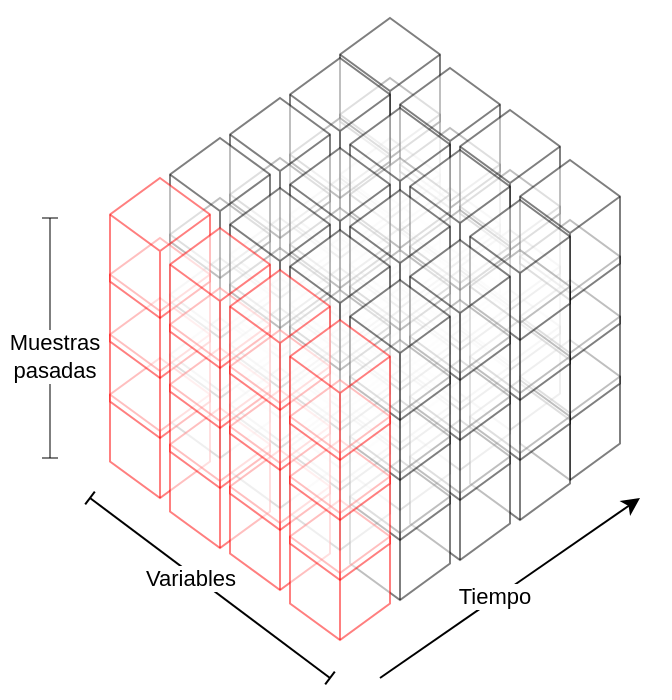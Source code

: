 <mxfile>
    <diagram id="YDHxZ3cZUokYSzvtKcQt" name="time_split">
        <mxGraphModel dx="1059" dy="787" grid="1" gridSize="10" guides="1" tooltips="1" connect="1" arrows="1" fold="1" page="1" pageScale="1" pageWidth="850" pageHeight="1100" math="0" shadow="0">
            <root>
                <mxCell id="0"/>
                <mxCell id="1" parent="0"/>
                <mxCell id="92" value="" style="rounded=0;whiteSpace=wrap;html=1;strokeColor=none;" parent="1" vertex="1">
                    <mxGeometry x="205" y="111" width="335" height="349" as="geometry"/>
                </mxCell>
                <mxCell id="2" value="" style="html=1;whiteSpace=wrap;shape=isoCube2;backgroundOutline=1;isoAngle=22.3;rotation=0;opacity=50;" parent="1" vertex="1">
                    <mxGeometry x="375" y="210" width="50" height="70" as="geometry"/>
                </mxCell>
                <mxCell id="3" value="" style="endArrow=classic;html=1;" parent="1" edge="1">
                    <mxGeometry width="50" height="50" relative="1" as="geometry">
                        <mxPoint x="395" y="450" as="sourcePoint"/>
                        <mxPoint x="525" y="360" as="targetPoint"/>
                    </mxGeometry>
                </mxCell>
                <mxCell id="4" value="Tiempo" style="edgeLabel;html=1;align=center;verticalAlign=middle;resizable=0;points=[];" parent="3" vertex="1" connectable="0">
                    <mxGeometry x="0.157" relative="1" as="geometry">
                        <mxPoint x="-18" y="11" as="offset"/>
                    </mxGeometry>
                </mxCell>
                <mxCell id="7" value="" style="endArrow=baseDash;startArrow=baseDash;html=1;startFill=0;endFill=0;" parent="1" edge="1">
                    <mxGeometry width="50" height="50" relative="1" as="geometry">
                        <mxPoint x="250" y="360" as="sourcePoint"/>
                        <mxPoint x="370" y="450" as="targetPoint"/>
                    </mxGeometry>
                </mxCell>
                <mxCell id="8" value="Variables" style="edgeLabel;html=1;align=center;verticalAlign=middle;resizable=0;points=[];" parent="7" vertex="1" connectable="0">
                    <mxGeometry x="-0.144" y="-2" relative="1" as="geometry">
                        <mxPoint as="offset"/>
                    </mxGeometry>
                </mxCell>
                <mxCell id="11" value="" style="endArrow=baseDash;startArrow=baseDash;html=1;endFill=0;startFill=0;opacity=50;" parent="1" edge="1">
                    <mxGeometry width="50" height="50" relative="1" as="geometry">
                        <mxPoint x="230" y="340" as="sourcePoint"/>
                        <mxPoint x="230" y="220" as="targetPoint"/>
                    </mxGeometry>
                </mxCell>
                <mxCell id="12" value="Muestras &lt;br&gt;pasadas" style="edgeLabel;html=1;align=center;verticalAlign=middle;resizable=0;points=[];" parent="11" vertex="1" connectable="0">
                    <mxGeometry x="-0.144" y="-2" relative="1" as="geometry">
                        <mxPoint as="offset"/>
                    </mxGeometry>
                </mxCell>
                <mxCell id="13" value="" style="html=1;whiteSpace=wrap;shape=isoCube2;backgroundOutline=1;isoAngle=22.3;rotation=0;opacity=50;" parent="1" vertex="1">
                    <mxGeometry x="375" y="180" width="50" height="70" as="geometry"/>
                </mxCell>
                <mxCell id="14" value="" style="html=1;whiteSpace=wrap;shape=isoCube2;backgroundOutline=1;isoAngle=22.3;rotation=0;opacity=50;" parent="1" vertex="1">
                    <mxGeometry x="375" y="150" width="50" height="70" as="geometry"/>
                </mxCell>
                <mxCell id="15" value="" style="html=1;whiteSpace=wrap;shape=isoCube2;backgroundOutline=1;isoAngle=22.3;rotation=0;opacity=50;" parent="1" vertex="1">
                    <mxGeometry x="375" y="120" width="50" height="70" as="geometry"/>
                </mxCell>
                <mxCell id="16" value="" style="html=1;whiteSpace=wrap;shape=isoCube2;backgroundOutline=1;isoAngle=22.3;rotation=0;opacity=50;" parent="1" vertex="1">
                    <mxGeometry x="350" y="230" width="50" height="70" as="geometry"/>
                </mxCell>
                <mxCell id="17" value="" style="html=1;whiteSpace=wrap;shape=isoCube2;backgroundOutline=1;isoAngle=22.3;rotation=0;opacity=50;" parent="1" vertex="1">
                    <mxGeometry x="350" y="200" width="50" height="70" as="geometry"/>
                </mxCell>
                <mxCell id="18" value="" style="html=1;whiteSpace=wrap;shape=isoCube2;backgroundOutline=1;isoAngle=22.3;rotation=0;opacity=50;" parent="1" vertex="1">
                    <mxGeometry x="350" y="170" width="50" height="70" as="geometry"/>
                </mxCell>
                <mxCell id="19" value="" style="html=1;whiteSpace=wrap;shape=isoCube2;backgroundOutline=1;isoAngle=22.3;rotation=0;opacity=50;" parent="1" vertex="1">
                    <mxGeometry x="350" y="140" width="50" height="70" as="geometry"/>
                </mxCell>
                <mxCell id="20" value="" style="html=1;whiteSpace=wrap;shape=isoCube2;backgroundOutline=1;isoAngle=22.3;rotation=0;opacity=50;" parent="1" vertex="1">
                    <mxGeometry x="320" y="250" width="50" height="70" as="geometry"/>
                </mxCell>
                <mxCell id="21" value="" style="html=1;whiteSpace=wrap;shape=isoCube2;backgroundOutline=1;isoAngle=22.3;rotation=0;opacity=50;" parent="1" vertex="1">
                    <mxGeometry x="320" y="220" width="50" height="70" as="geometry"/>
                </mxCell>
                <mxCell id="22" value="" style="html=1;whiteSpace=wrap;shape=isoCube2;backgroundOutline=1;isoAngle=22.3;rotation=0;opacity=50;" parent="1" vertex="1">
                    <mxGeometry x="320" y="190" width="50" height="70" as="geometry"/>
                </mxCell>
                <mxCell id="23" value="" style="html=1;whiteSpace=wrap;shape=isoCube2;backgroundOutline=1;isoAngle=22.3;rotation=0;opacity=50;" parent="1" vertex="1">
                    <mxGeometry x="320" y="160" width="50" height="70" as="geometry"/>
                </mxCell>
                <mxCell id="24" value="" style="html=1;whiteSpace=wrap;shape=isoCube2;backgroundOutline=1;isoAngle=22.3;rotation=0;opacity=50;" parent="1" vertex="1">
                    <mxGeometry x="290" y="270" width="50" height="70" as="geometry"/>
                </mxCell>
                <mxCell id="25" value="" style="html=1;whiteSpace=wrap;shape=isoCube2;backgroundOutline=1;isoAngle=22.3;rotation=0;opacity=50;" parent="1" vertex="1">
                    <mxGeometry x="290" y="240" width="50" height="70" as="geometry"/>
                </mxCell>
                <mxCell id="26" value="" style="html=1;whiteSpace=wrap;shape=isoCube2;backgroundOutline=1;isoAngle=22.3;rotation=0;opacity=50;" parent="1" vertex="1">
                    <mxGeometry x="290" y="210" width="50" height="70" as="geometry"/>
                </mxCell>
                <mxCell id="27" value="" style="html=1;whiteSpace=wrap;shape=isoCube2;backgroundOutline=1;isoAngle=22.3;rotation=0;opacity=50;" parent="1" vertex="1">
                    <mxGeometry x="290" y="180" width="50" height="70" as="geometry"/>
                </mxCell>
                <mxCell id="28" value="" style="html=1;whiteSpace=wrap;shape=isoCube2;backgroundOutline=1;isoAngle=22.3;rotation=0;opacity=50;strokeColor=#FF0000;" parent="1" vertex="1">
                    <mxGeometry x="260" y="290" width="50" height="70" as="geometry"/>
                </mxCell>
                <mxCell id="29" value="" style="html=1;whiteSpace=wrap;shape=isoCube2;backgroundOutline=1;isoAngle=22.3;rotation=0;opacity=50;strokeColor=#FF0000;" parent="1" vertex="1">
                    <mxGeometry x="260" y="260" width="50" height="70" as="geometry"/>
                </mxCell>
                <mxCell id="30" value="" style="html=1;whiteSpace=wrap;shape=isoCube2;backgroundOutline=1;isoAngle=22.3;rotation=0;opacity=50;strokeColor=#FF0000;" parent="1" vertex="1">
                    <mxGeometry x="260" y="230" width="50" height="70" as="geometry"/>
                </mxCell>
                <mxCell id="31" value="" style="html=1;whiteSpace=wrap;shape=isoCube2;backgroundOutline=1;isoAngle=22.3;rotation=0;opacity=50;strokeColor=#FF0000;" parent="1" vertex="1">
                    <mxGeometry x="260" y="200" width="50" height="70" as="geometry"/>
                </mxCell>
                <mxCell id="32" value="" style="html=1;whiteSpace=wrap;shape=isoCube2;backgroundOutline=1;isoAngle=22.3;rotation=0;opacity=50;" parent="1" vertex="1">
                    <mxGeometry x="405" y="235" width="50" height="70" as="geometry"/>
                </mxCell>
                <mxCell id="33" value="" style="html=1;whiteSpace=wrap;shape=isoCube2;backgroundOutline=1;isoAngle=22.3;rotation=0;opacity=50;" parent="1" vertex="1">
                    <mxGeometry x="405" y="205" width="50" height="70" as="geometry"/>
                </mxCell>
                <mxCell id="34" value="" style="html=1;whiteSpace=wrap;shape=isoCube2;backgroundOutline=1;isoAngle=22.3;rotation=0;opacity=50;" parent="1" vertex="1">
                    <mxGeometry x="405" y="175" width="50" height="70" as="geometry"/>
                </mxCell>
                <mxCell id="35" value="" style="html=1;whiteSpace=wrap;shape=isoCube2;backgroundOutline=1;isoAngle=22.3;rotation=0;opacity=50;" parent="1" vertex="1">
                    <mxGeometry x="405" y="145" width="50" height="70" as="geometry"/>
                </mxCell>
                <mxCell id="36" value="" style="html=1;whiteSpace=wrap;shape=isoCube2;backgroundOutline=1;isoAngle=22.3;rotation=0;opacity=50;" parent="1" vertex="1">
                    <mxGeometry x="380" y="255" width="50" height="70" as="geometry"/>
                </mxCell>
                <mxCell id="37" value="" style="html=1;whiteSpace=wrap;shape=isoCube2;backgroundOutline=1;isoAngle=22.3;rotation=0;opacity=50;" parent="1" vertex="1">
                    <mxGeometry x="380" y="225" width="50" height="70" as="geometry"/>
                </mxCell>
                <mxCell id="38" value="" style="html=1;whiteSpace=wrap;shape=isoCube2;backgroundOutline=1;isoAngle=22.3;rotation=0;opacity=50;" parent="1" vertex="1">
                    <mxGeometry x="380" y="190" width="50" height="75" as="geometry"/>
                </mxCell>
                <mxCell id="39" value="" style="html=1;whiteSpace=wrap;shape=isoCube2;backgroundOutline=1;isoAngle=22.3;rotation=0;opacity=50;" parent="1" vertex="1">
                    <mxGeometry x="380" y="165" width="50" height="70" as="geometry"/>
                </mxCell>
                <mxCell id="40" value="" style="html=1;whiteSpace=wrap;shape=isoCube2;backgroundOutline=1;isoAngle=22.3;rotation=0;opacity=50;" parent="1" vertex="1">
                    <mxGeometry x="350" y="275" width="50" height="70" as="geometry"/>
                </mxCell>
                <mxCell id="41" value="" style="html=1;whiteSpace=wrap;shape=isoCube2;backgroundOutline=1;isoAngle=22.3;rotation=0;opacity=50;" parent="1" vertex="1">
                    <mxGeometry x="350" y="245" width="50" height="70" as="geometry"/>
                </mxCell>
                <mxCell id="42" value="" style="html=1;whiteSpace=wrap;shape=isoCube2;backgroundOutline=1;isoAngle=22.3;rotation=0;opacity=50;" parent="1" vertex="1">
                    <mxGeometry x="350" y="215" width="50" height="70" as="geometry"/>
                </mxCell>
                <mxCell id="43" value="" style="html=1;whiteSpace=wrap;shape=isoCube2;backgroundOutline=1;isoAngle=22.3;rotation=0;opacity=50;" parent="1" vertex="1">
                    <mxGeometry x="350" y="185" width="50" height="70" as="geometry"/>
                </mxCell>
                <mxCell id="44" value="" style="html=1;whiteSpace=wrap;shape=isoCube2;backgroundOutline=1;isoAngle=22.3;rotation=0;opacity=50;" parent="1" vertex="1">
                    <mxGeometry x="320" y="295" width="50" height="70" as="geometry"/>
                </mxCell>
                <mxCell id="45" value="" style="html=1;whiteSpace=wrap;shape=isoCube2;backgroundOutline=1;isoAngle=22.3;rotation=0;opacity=50;" parent="1" vertex="1">
                    <mxGeometry x="320" y="265" width="50" height="70" as="geometry"/>
                </mxCell>
                <mxCell id="46" value="" style="html=1;whiteSpace=wrap;shape=isoCube2;backgroundOutline=1;isoAngle=22.3;rotation=0;opacity=50;" parent="1" vertex="1">
                    <mxGeometry x="320" y="235" width="50" height="70" as="geometry"/>
                </mxCell>
                <mxCell id="47" value="" style="html=1;whiteSpace=wrap;shape=isoCube2;backgroundOutline=1;isoAngle=22.3;rotation=0;opacity=50;" parent="1" vertex="1">
                    <mxGeometry x="320" y="205" width="50" height="70" as="geometry"/>
                </mxCell>
                <mxCell id="48" value="" style="html=1;whiteSpace=wrap;shape=isoCube2;backgroundOutline=1;isoAngle=22.3;rotation=0;opacity=50;strokeColor=#FF0000;" parent="1" vertex="1">
                    <mxGeometry x="290" y="315" width="50" height="70" as="geometry"/>
                </mxCell>
                <mxCell id="49" value="" style="html=1;whiteSpace=wrap;shape=isoCube2;backgroundOutline=1;isoAngle=22.3;rotation=0;opacity=50;strokeColor=#FF0000;" parent="1" vertex="1">
                    <mxGeometry x="290" y="285" width="50" height="70" as="geometry"/>
                </mxCell>
                <mxCell id="50" value="" style="html=1;whiteSpace=wrap;shape=isoCube2;backgroundOutline=1;isoAngle=22.3;rotation=0;opacity=50;strokeColor=#FF0000;" parent="1" vertex="1">
                    <mxGeometry x="290" y="255" width="50" height="70" as="geometry"/>
                </mxCell>
                <mxCell id="51" value="" style="html=1;whiteSpace=wrap;shape=isoCube2;backgroundOutline=1;isoAngle=22.3;rotation=0;opacity=50;strokeColor=#FF0000;" parent="1" vertex="1">
                    <mxGeometry x="290" y="225" width="50" height="70" as="geometry"/>
                </mxCell>
                <mxCell id="52" value="" style="html=1;whiteSpace=wrap;shape=isoCube2;backgroundOutline=1;isoAngle=22.3;rotation=0;opacity=50;" parent="1" vertex="1">
                    <mxGeometry x="435" y="256" width="50" height="70" as="geometry"/>
                </mxCell>
                <mxCell id="53" value="" style="html=1;whiteSpace=wrap;shape=isoCube2;backgroundOutline=1;isoAngle=22.3;rotation=0;opacity=50;" parent="1" vertex="1">
                    <mxGeometry x="435" y="226" width="50" height="70" as="geometry"/>
                </mxCell>
                <mxCell id="54" value="" style="html=1;whiteSpace=wrap;shape=isoCube2;backgroundOutline=1;isoAngle=22.3;rotation=0;opacity=50;" parent="1" vertex="1">
                    <mxGeometry x="435" y="196" width="50" height="70" as="geometry"/>
                </mxCell>
                <mxCell id="55" value="" style="html=1;whiteSpace=wrap;shape=isoCube2;backgroundOutline=1;isoAngle=22.3;rotation=0;opacity=50;" parent="1" vertex="1">
                    <mxGeometry x="435" y="166" width="50" height="70" as="geometry"/>
                </mxCell>
                <mxCell id="56" value="" style="html=1;whiteSpace=wrap;shape=isoCube2;backgroundOutline=1;isoAngle=22.3;rotation=0;opacity=50;" parent="1" vertex="1">
                    <mxGeometry x="410" y="276" width="50" height="70" as="geometry"/>
                </mxCell>
                <mxCell id="57" value="" style="html=1;whiteSpace=wrap;shape=isoCube2;backgroundOutline=1;isoAngle=22.3;rotation=0;opacity=50;" parent="1" vertex="1">
                    <mxGeometry x="410" y="246" width="50" height="70" as="geometry"/>
                </mxCell>
                <mxCell id="58" value="" style="html=1;whiteSpace=wrap;shape=isoCube2;backgroundOutline=1;isoAngle=22.3;rotation=0;opacity=50;" parent="1" vertex="1">
                    <mxGeometry x="410" y="216" width="50" height="70" as="geometry"/>
                </mxCell>
                <mxCell id="59" value="" style="html=1;whiteSpace=wrap;shape=isoCube2;backgroundOutline=1;isoAngle=22.3;rotation=0;opacity=50;" parent="1" vertex="1">
                    <mxGeometry x="410" y="186" width="50" height="70" as="geometry"/>
                </mxCell>
                <mxCell id="60" value="" style="html=1;whiteSpace=wrap;shape=isoCube2;backgroundOutline=1;isoAngle=22.3;rotation=0;opacity=50;" parent="1" vertex="1">
                    <mxGeometry x="380" y="296" width="50" height="70" as="geometry"/>
                </mxCell>
                <mxCell id="61" value="" style="html=1;whiteSpace=wrap;shape=isoCube2;backgroundOutline=1;isoAngle=22.3;rotation=0;opacity=50;" parent="1" vertex="1">
                    <mxGeometry x="380" y="266" width="50" height="70" as="geometry"/>
                </mxCell>
                <mxCell id="62" value="" style="html=1;whiteSpace=wrap;shape=isoCube2;backgroundOutline=1;isoAngle=22.3;rotation=0;opacity=50;" parent="1" vertex="1">
                    <mxGeometry x="380" y="236" width="50" height="70" as="geometry"/>
                </mxCell>
                <mxCell id="63" value="" style="html=1;whiteSpace=wrap;shape=isoCube2;backgroundOutline=1;isoAngle=22.3;rotation=0;opacity=50;" parent="1" vertex="1">
                    <mxGeometry x="380" y="206" width="50" height="70" as="geometry"/>
                </mxCell>
                <mxCell id="64" value="" style="html=1;whiteSpace=wrap;shape=isoCube2;backgroundOutline=1;isoAngle=22.3;rotation=0;opacity=50;" parent="1" vertex="1">
                    <mxGeometry x="350" y="316" width="50" height="70" as="geometry"/>
                </mxCell>
                <mxCell id="65" value="" style="html=1;whiteSpace=wrap;shape=isoCube2;backgroundOutline=1;isoAngle=22.3;rotation=0;opacity=50;" parent="1" vertex="1">
                    <mxGeometry x="350" y="286" width="50" height="70" as="geometry"/>
                </mxCell>
                <mxCell id="66" value="" style="html=1;whiteSpace=wrap;shape=isoCube2;backgroundOutline=1;isoAngle=22.3;rotation=0;opacity=50;" parent="1" vertex="1">
                    <mxGeometry x="350" y="256" width="50" height="70" as="geometry"/>
                </mxCell>
                <mxCell id="67" value="" style="html=1;whiteSpace=wrap;shape=isoCube2;backgroundOutline=1;isoAngle=22.3;rotation=0;opacity=50;" parent="1" vertex="1">
                    <mxGeometry x="350" y="226" width="50" height="70" as="geometry"/>
                </mxCell>
                <mxCell id="68" value="" style="html=1;whiteSpace=wrap;shape=isoCube2;backgroundOutline=1;isoAngle=22.3;rotation=0;opacity=50;strokeColor=#FF0000;" parent="1" vertex="1">
                    <mxGeometry x="320" y="336" width="50" height="70" as="geometry"/>
                </mxCell>
                <mxCell id="69" value="" style="html=1;whiteSpace=wrap;shape=isoCube2;backgroundOutline=1;isoAngle=22.3;rotation=0;opacity=50;strokeColor=#FF0000;" parent="1" vertex="1">
                    <mxGeometry x="320" y="306" width="50" height="70" as="geometry"/>
                </mxCell>
                <mxCell id="70" value="" style="html=1;whiteSpace=wrap;shape=isoCube2;backgroundOutline=1;isoAngle=22.3;rotation=0;opacity=50;strokeColor=#FF0000;" parent="1" vertex="1">
                    <mxGeometry x="320" y="276" width="50" height="70" as="geometry"/>
                </mxCell>
                <mxCell id="71" value="" style="html=1;whiteSpace=wrap;shape=isoCube2;backgroundOutline=1;isoAngle=22.3;rotation=0;opacity=50;strokeColor=#FF0000;" parent="1" vertex="1">
                    <mxGeometry x="320" y="246" width="50" height="70" as="geometry"/>
                </mxCell>
                <mxCell id="72" value="" style="html=1;whiteSpace=wrap;shape=isoCube2;backgroundOutline=1;isoAngle=22.3;rotation=0;opacity=50;" parent="1" vertex="1">
                    <mxGeometry x="465" y="281" width="50" height="70" as="geometry"/>
                </mxCell>
                <mxCell id="73" value="" style="html=1;whiteSpace=wrap;shape=isoCube2;backgroundOutline=1;isoAngle=22.3;rotation=0;opacity=50;" parent="1" vertex="1">
                    <mxGeometry x="465" y="251" width="50" height="70" as="geometry"/>
                </mxCell>
                <mxCell id="74" value="" style="html=1;whiteSpace=wrap;shape=isoCube2;backgroundOutline=1;isoAngle=22.3;rotation=0;opacity=50;" parent="1" vertex="1">
                    <mxGeometry x="465" y="221" width="50" height="70" as="geometry"/>
                </mxCell>
                <mxCell id="75" value="" style="html=1;whiteSpace=wrap;shape=isoCube2;backgroundOutline=1;isoAngle=22.3;rotation=0;opacity=50;" parent="1" vertex="1">
                    <mxGeometry x="465" y="191" width="50" height="70" as="geometry"/>
                </mxCell>
                <mxCell id="76" value="" style="html=1;whiteSpace=wrap;shape=isoCube2;backgroundOutline=1;isoAngle=22.3;rotation=0;opacity=50;" parent="1" vertex="1">
                    <mxGeometry x="440" y="301" width="50" height="70" as="geometry"/>
                </mxCell>
                <mxCell id="77" value="" style="html=1;whiteSpace=wrap;shape=isoCube2;backgroundOutline=1;isoAngle=22.3;rotation=0;opacity=50;" parent="1" vertex="1">
                    <mxGeometry x="440" y="271" width="50" height="70" as="geometry"/>
                </mxCell>
                <mxCell id="78" value="" style="html=1;whiteSpace=wrap;shape=isoCube2;backgroundOutline=1;isoAngle=22.3;rotation=0;opacity=50;" parent="1" vertex="1">
                    <mxGeometry x="440" y="236" width="50" height="75" as="geometry"/>
                </mxCell>
                <mxCell id="79" value="" style="html=1;whiteSpace=wrap;shape=isoCube2;backgroundOutline=1;isoAngle=22.3;rotation=0;opacity=50;" parent="1" vertex="1">
                    <mxGeometry x="440" y="211" width="50" height="70" as="geometry"/>
                </mxCell>
                <mxCell id="80" value="" style="html=1;whiteSpace=wrap;shape=isoCube2;backgroundOutline=1;isoAngle=22.3;rotation=0;opacity=50;" parent="1" vertex="1">
                    <mxGeometry x="410" y="321" width="50" height="70" as="geometry"/>
                </mxCell>
                <mxCell id="81" value="" style="html=1;whiteSpace=wrap;shape=isoCube2;backgroundOutline=1;isoAngle=22.3;rotation=0;opacity=50;" parent="1" vertex="1">
                    <mxGeometry x="410" y="291" width="50" height="70" as="geometry"/>
                </mxCell>
                <mxCell id="82" value="" style="html=1;whiteSpace=wrap;shape=isoCube2;backgroundOutline=1;isoAngle=22.3;rotation=0;opacity=50;" parent="1" vertex="1">
                    <mxGeometry x="410" y="261" width="50" height="70" as="geometry"/>
                </mxCell>
                <mxCell id="83" value="" style="html=1;whiteSpace=wrap;shape=isoCube2;backgroundOutline=1;isoAngle=22.3;rotation=0;opacity=50;" parent="1" vertex="1">
                    <mxGeometry x="410" y="231" width="50" height="70" as="geometry"/>
                </mxCell>
                <mxCell id="84" value="" style="html=1;whiteSpace=wrap;shape=isoCube2;backgroundOutline=1;isoAngle=22.3;rotation=0;opacity=50;" parent="1" vertex="1">
                    <mxGeometry x="380" y="341" width="50" height="70" as="geometry"/>
                </mxCell>
                <mxCell id="85" value="" style="html=1;whiteSpace=wrap;shape=isoCube2;backgroundOutline=1;isoAngle=22.3;rotation=0;opacity=50;" parent="1" vertex="1">
                    <mxGeometry x="380" y="311" width="50" height="70" as="geometry"/>
                </mxCell>
                <mxCell id="86" value="" style="html=1;whiteSpace=wrap;shape=isoCube2;backgroundOutline=1;isoAngle=22.3;rotation=0;opacity=50;" parent="1" vertex="1">
                    <mxGeometry x="380" y="281" width="50" height="70" as="geometry"/>
                </mxCell>
                <mxCell id="87" value="" style="html=1;whiteSpace=wrap;shape=isoCube2;backgroundOutline=1;isoAngle=22.3;rotation=0;opacity=50;" parent="1" vertex="1">
                    <mxGeometry x="380" y="251" width="50" height="70" as="geometry"/>
                </mxCell>
                <mxCell id="88" value="" style="html=1;whiteSpace=wrap;shape=isoCube2;backgroundOutline=1;isoAngle=22.3;rotation=0;opacity=50;strokeColor=#FF0000;" parent="1" vertex="1">
                    <mxGeometry x="350" y="361" width="50" height="70" as="geometry"/>
                </mxCell>
                <mxCell id="89" value="" style="html=1;whiteSpace=wrap;shape=isoCube2;backgroundOutline=1;isoAngle=22.3;rotation=0;opacity=50;strokeColor=#FF0000;" parent="1" vertex="1">
                    <mxGeometry x="350" y="331" width="50" height="70" as="geometry"/>
                </mxCell>
                <mxCell id="90" value="" style="html=1;whiteSpace=wrap;shape=isoCube2;backgroundOutline=1;isoAngle=22.3;rotation=0;opacity=50;strokeColor=#FF0000;" parent="1" vertex="1">
                    <mxGeometry x="350" y="301" width="50" height="70" as="geometry"/>
                </mxCell>
                <mxCell id="91" value="" style="html=1;whiteSpace=wrap;shape=isoCube2;backgroundOutline=1;isoAngle=22.3;rotation=0;opacity=50;strokeColor=#FF0000;" parent="1" vertex="1">
                    <mxGeometry x="350" y="271" width="50" height="70" as="geometry"/>
                </mxCell>
            </root>
        </mxGraphModel>
    </diagram>
</mxfile>